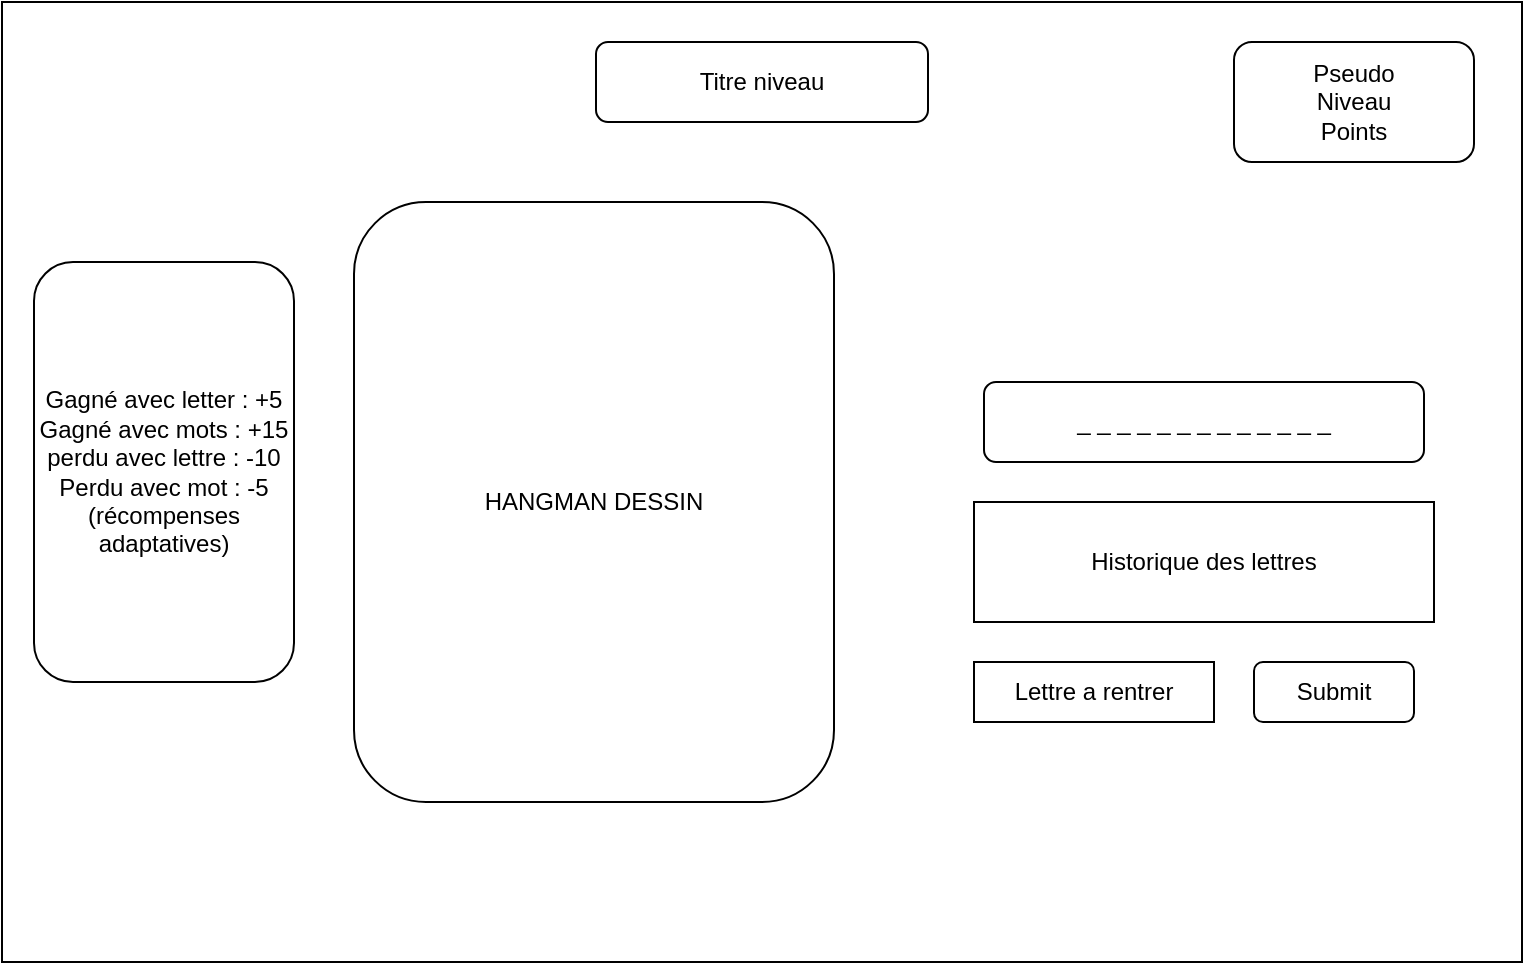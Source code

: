 <mxfile version="22.1.0" type="device">
  <diagram name="Page-1" id="lyWBpsCAur68983947pw">
    <mxGraphModel dx="1434" dy="750" grid="1" gridSize="10" guides="1" tooltips="1" connect="1" arrows="1" fold="1" page="1" pageScale="1" pageWidth="827" pageHeight="1169" math="0" shadow="0">
      <root>
        <mxCell id="0" />
        <mxCell id="1" parent="0" />
        <mxCell id="lyR57aAKPuqNMhiMZKxD-1" value="" style="rounded=0;whiteSpace=wrap;html=1;" vertex="1" parent="1">
          <mxGeometry x="34" y="80" width="760" height="480" as="geometry" />
        </mxCell>
        <mxCell id="lyR57aAKPuqNMhiMZKxD-20" value="_ _ _ _ _ _ _ _ _ _ _ _ _" style="rounded=1;whiteSpace=wrap;html=1;" vertex="1" parent="1">
          <mxGeometry x="525" y="270" width="220" height="40" as="geometry" />
        </mxCell>
        <mxCell id="lyR57aAKPuqNMhiMZKxD-21" value="Submit" style="rounded=1;whiteSpace=wrap;html=1;" vertex="1" parent="1">
          <mxGeometry x="660" y="410" width="80" height="30" as="geometry" />
        </mxCell>
        <mxCell id="lyR57aAKPuqNMhiMZKxD-22" value="Lettre a rentrer" style="rounded=1;whiteSpace=wrap;html=1;arcSize=0;" vertex="1" parent="1">
          <mxGeometry x="520" y="410" width="120" height="30" as="geometry" />
        </mxCell>
        <mxCell id="lyR57aAKPuqNMhiMZKxD-23" value="Historique des lettres" style="rounded=0;whiteSpace=wrap;html=1;" vertex="1" parent="1">
          <mxGeometry x="520" y="330" width="230" height="60" as="geometry" />
        </mxCell>
        <mxCell id="lyR57aAKPuqNMhiMZKxD-24" value="HANGMAN DESSIN" style="rounded=1;whiteSpace=wrap;html=1;" vertex="1" parent="1">
          <mxGeometry x="210" y="180" width="240" height="300" as="geometry" />
        </mxCell>
        <mxCell id="lyR57aAKPuqNMhiMZKxD-25" value="Titre niveau" style="rounded=1;whiteSpace=wrap;html=1;" vertex="1" parent="1">
          <mxGeometry x="331" y="100" width="166" height="40" as="geometry" />
        </mxCell>
        <mxCell id="lyR57aAKPuqNMhiMZKxD-27" value="Pseudo&lt;br&gt;Niveau&lt;br&gt;Points" style="rounded=1;whiteSpace=wrap;html=1;" vertex="1" parent="1">
          <mxGeometry x="650" y="100" width="120" height="60" as="geometry" />
        </mxCell>
        <mxCell id="lyR57aAKPuqNMhiMZKxD-28" value="Gagné avec letter : +5&lt;br&gt;Gagné avec mots : +15&lt;br&gt;perdu avec lettre : -10&lt;br&gt;Perdu avec mot : -5&lt;br&gt;(récompenses adaptatives)" style="rounded=1;whiteSpace=wrap;html=1;" vertex="1" parent="1">
          <mxGeometry x="50" y="210" width="130" height="210" as="geometry" />
        </mxCell>
      </root>
    </mxGraphModel>
  </diagram>
</mxfile>
